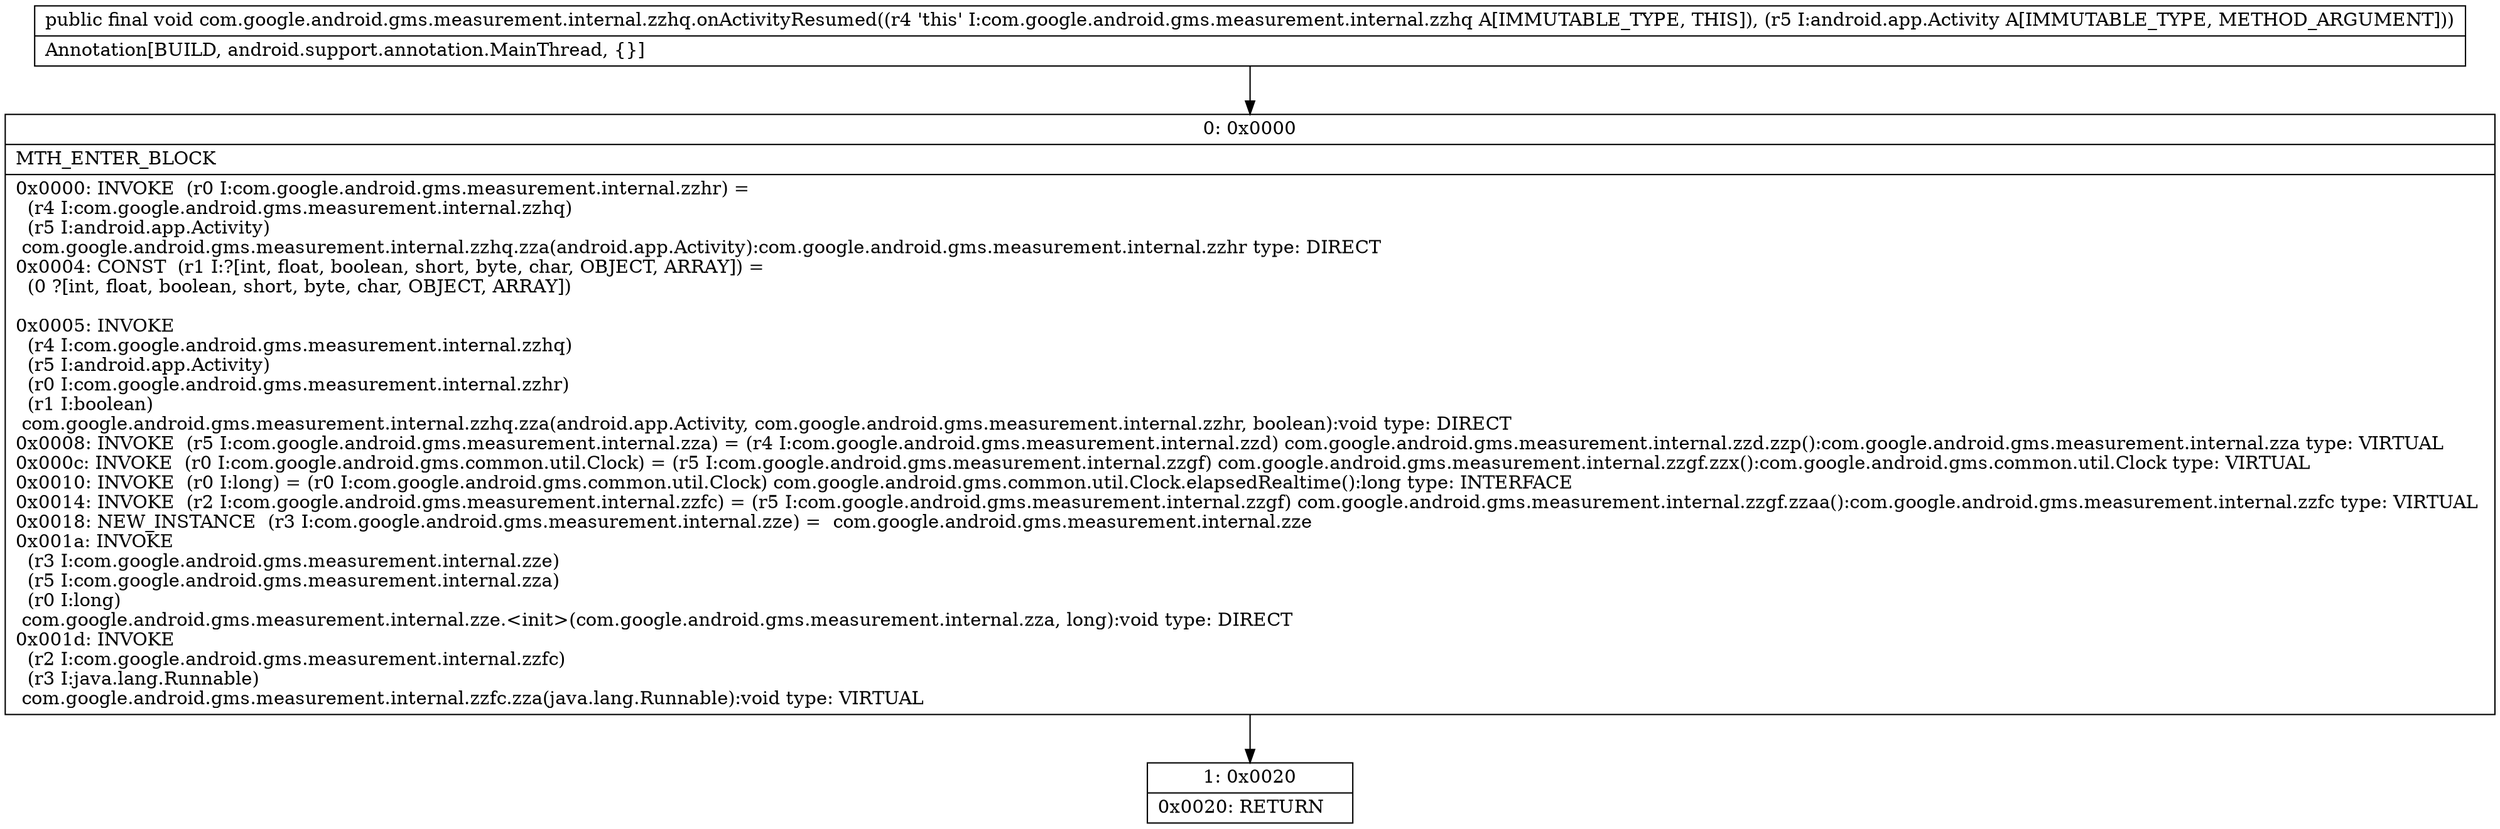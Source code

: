 digraph "CFG forcom.google.android.gms.measurement.internal.zzhq.onActivityResumed(Landroid\/app\/Activity;)V" {
Node_0 [shape=record,label="{0\:\ 0x0000|MTH_ENTER_BLOCK\l|0x0000: INVOKE  (r0 I:com.google.android.gms.measurement.internal.zzhr) = \l  (r4 I:com.google.android.gms.measurement.internal.zzhq)\l  (r5 I:android.app.Activity)\l com.google.android.gms.measurement.internal.zzhq.zza(android.app.Activity):com.google.android.gms.measurement.internal.zzhr type: DIRECT \l0x0004: CONST  (r1 I:?[int, float, boolean, short, byte, char, OBJECT, ARRAY]) = \l  (0 ?[int, float, boolean, short, byte, char, OBJECT, ARRAY])\l \l0x0005: INVOKE  \l  (r4 I:com.google.android.gms.measurement.internal.zzhq)\l  (r5 I:android.app.Activity)\l  (r0 I:com.google.android.gms.measurement.internal.zzhr)\l  (r1 I:boolean)\l com.google.android.gms.measurement.internal.zzhq.zza(android.app.Activity, com.google.android.gms.measurement.internal.zzhr, boolean):void type: DIRECT \l0x0008: INVOKE  (r5 I:com.google.android.gms.measurement.internal.zza) = (r4 I:com.google.android.gms.measurement.internal.zzd) com.google.android.gms.measurement.internal.zzd.zzp():com.google.android.gms.measurement.internal.zza type: VIRTUAL \l0x000c: INVOKE  (r0 I:com.google.android.gms.common.util.Clock) = (r5 I:com.google.android.gms.measurement.internal.zzgf) com.google.android.gms.measurement.internal.zzgf.zzx():com.google.android.gms.common.util.Clock type: VIRTUAL \l0x0010: INVOKE  (r0 I:long) = (r0 I:com.google.android.gms.common.util.Clock) com.google.android.gms.common.util.Clock.elapsedRealtime():long type: INTERFACE \l0x0014: INVOKE  (r2 I:com.google.android.gms.measurement.internal.zzfc) = (r5 I:com.google.android.gms.measurement.internal.zzgf) com.google.android.gms.measurement.internal.zzgf.zzaa():com.google.android.gms.measurement.internal.zzfc type: VIRTUAL \l0x0018: NEW_INSTANCE  (r3 I:com.google.android.gms.measurement.internal.zze) =  com.google.android.gms.measurement.internal.zze \l0x001a: INVOKE  \l  (r3 I:com.google.android.gms.measurement.internal.zze)\l  (r5 I:com.google.android.gms.measurement.internal.zza)\l  (r0 I:long)\l com.google.android.gms.measurement.internal.zze.\<init\>(com.google.android.gms.measurement.internal.zza, long):void type: DIRECT \l0x001d: INVOKE  \l  (r2 I:com.google.android.gms.measurement.internal.zzfc)\l  (r3 I:java.lang.Runnable)\l com.google.android.gms.measurement.internal.zzfc.zza(java.lang.Runnable):void type: VIRTUAL \l}"];
Node_1 [shape=record,label="{1\:\ 0x0020|0x0020: RETURN   \l}"];
MethodNode[shape=record,label="{public final void com.google.android.gms.measurement.internal.zzhq.onActivityResumed((r4 'this' I:com.google.android.gms.measurement.internal.zzhq A[IMMUTABLE_TYPE, THIS]), (r5 I:android.app.Activity A[IMMUTABLE_TYPE, METHOD_ARGUMENT]))  | Annotation[BUILD, android.support.annotation.MainThread, \{\}]\l}"];
MethodNode -> Node_0;
Node_0 -> Node_1;
}

